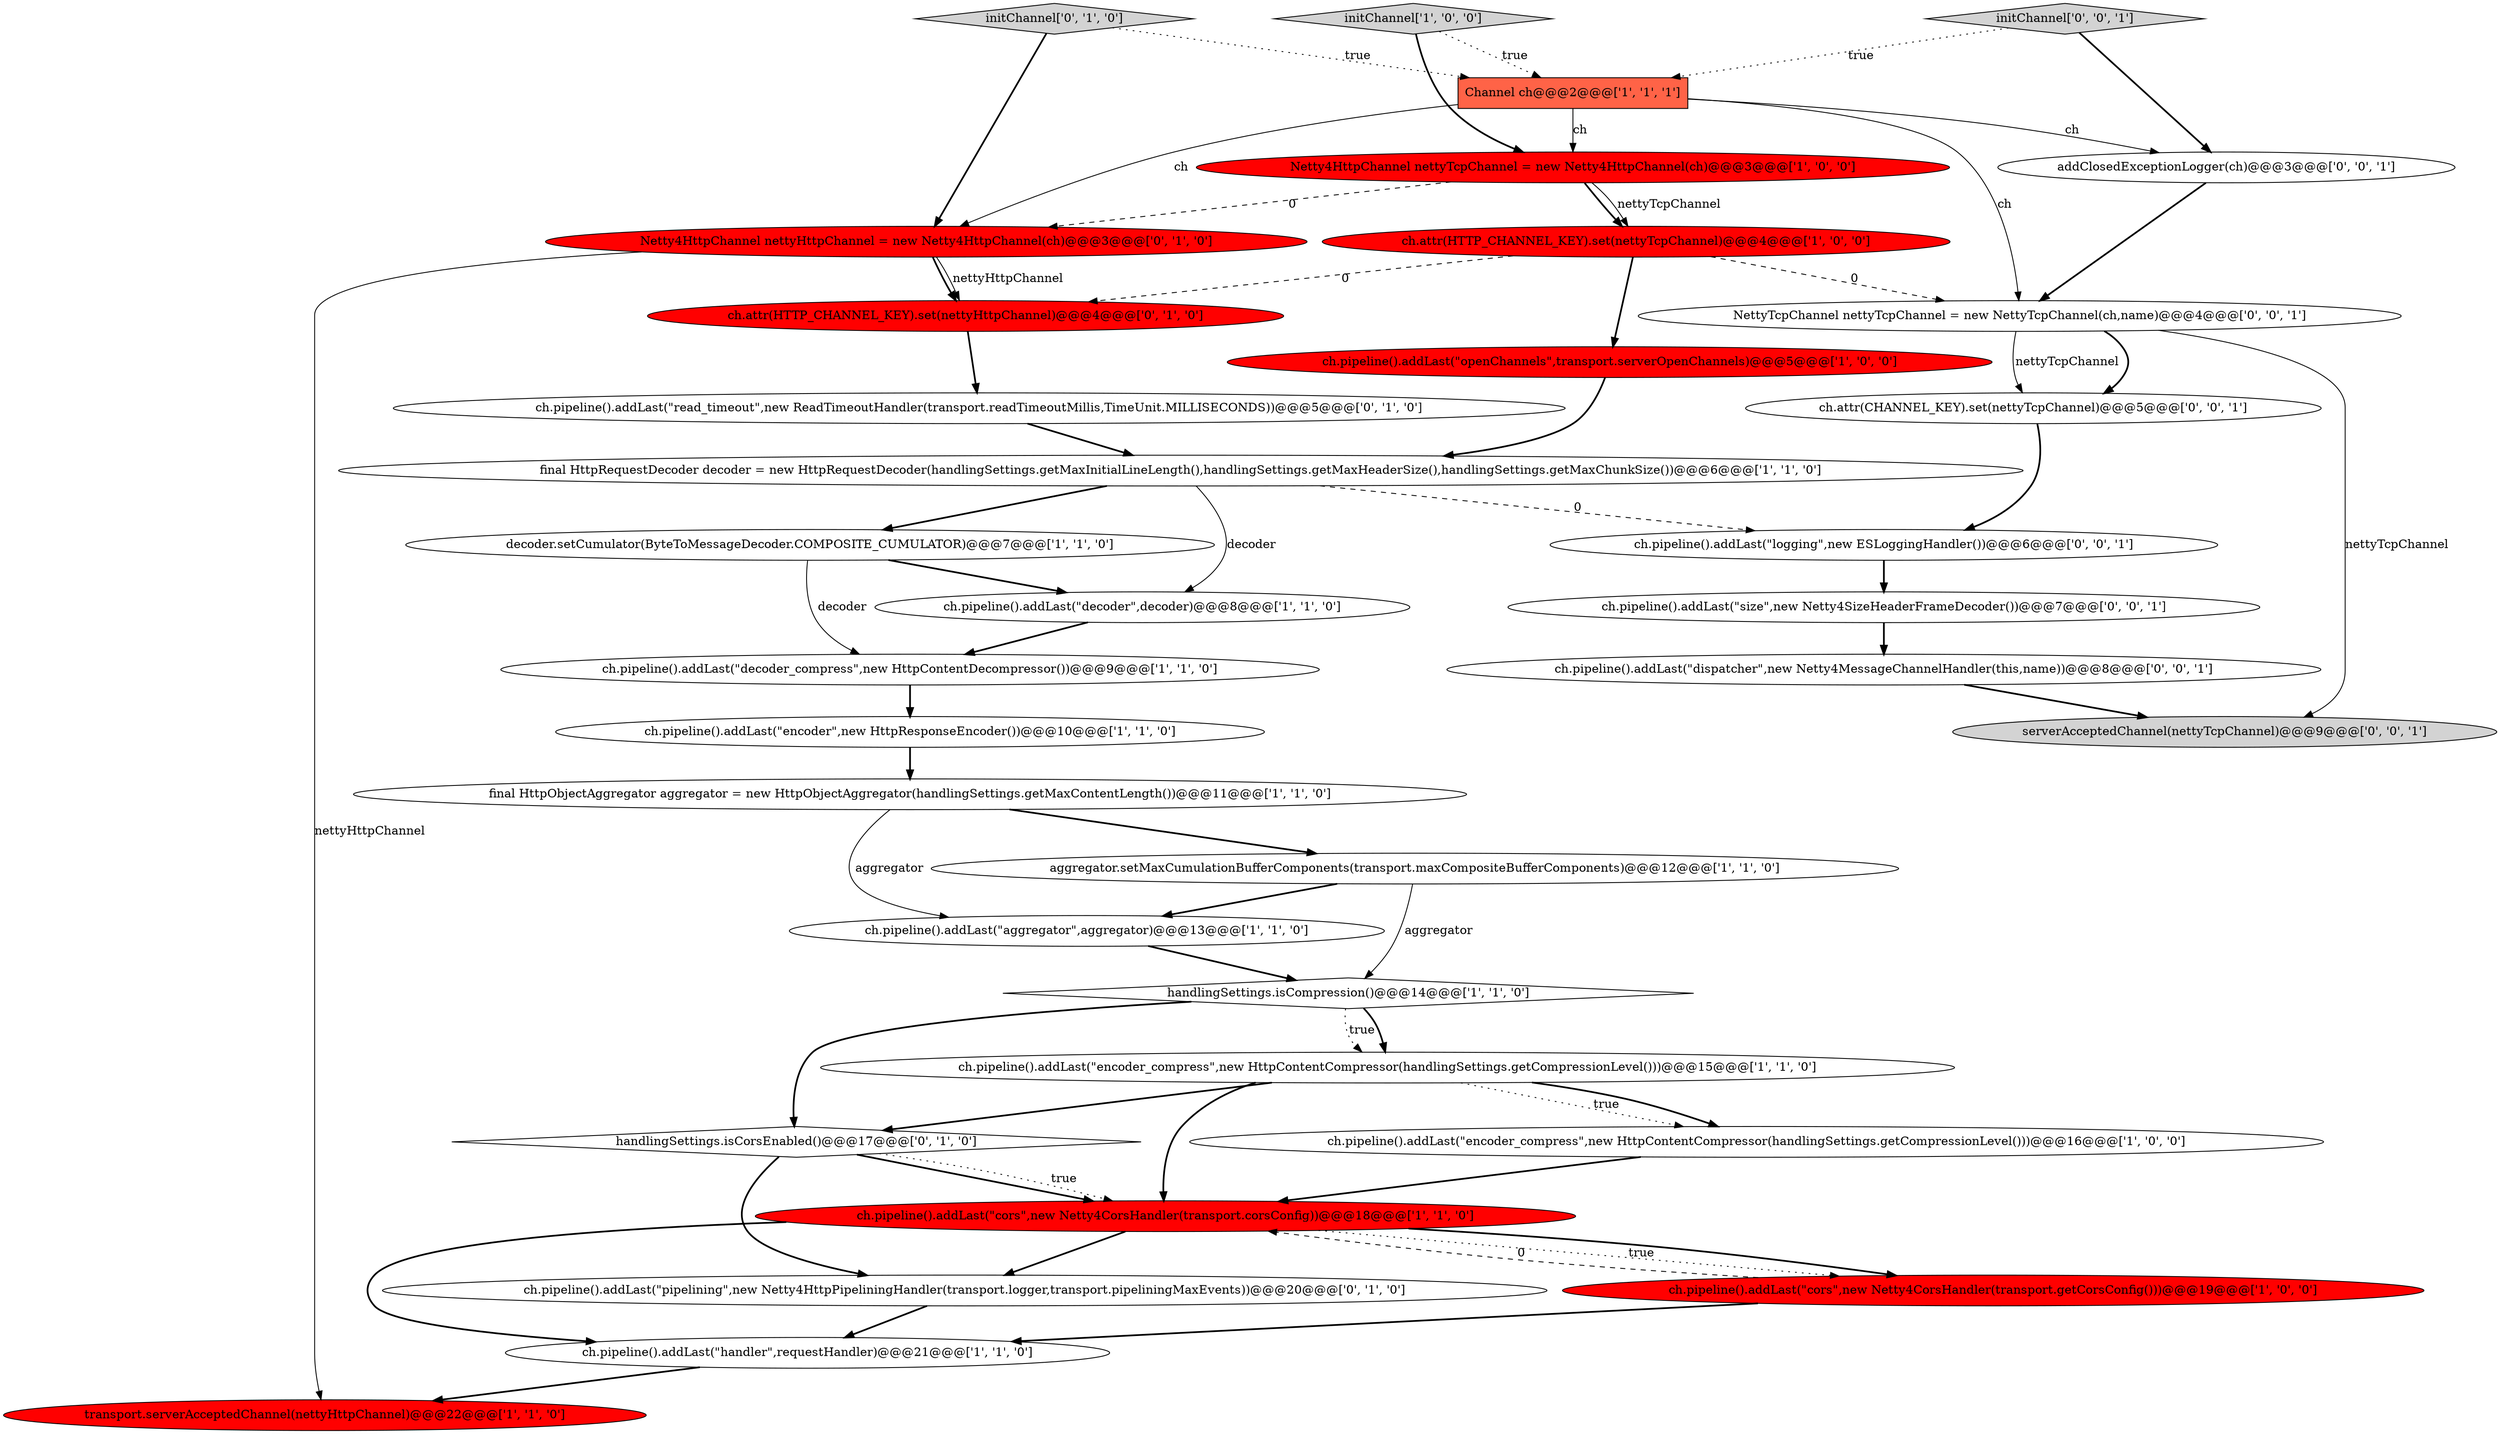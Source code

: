 digraph {
4 [style = filled, label = "ch.pipeline().addLast(\"cors\",new Netty4CorsHandler(transport.corsConfig))@@@18@@@['1', '1', '0']", fillcolor = red, shape = ellipse image = "AAA1AAABBB1BBB"];
23 [style = filled, label = "handlingSettings.isCorsEnabled()@@@17@@@['0', '1', '0']", fillcolor = white, shape = diamond image = "AAA0AAABBB2BBB"];
7 [style = filled, label = "ch.pipeline().addLast(\"aggregator\",aggregator)@@@13@@@['1', '1', '0']", fillcolor = white, shape = ellipse image = "AAA0AAABBB1BBB"];
26 [style = filled, label = "initChannel['0', '0', '1']", fillcolor = lightgray, shape = diamond image = "AAA0AAABBB3BBB"];
3 [style = filled, label = "ch.pipeline().addLast(\"decoder\",decoder)@@@8@@@['1', '1', '0']", fillcolor = white, shape = ellipse image = "AAA0AAABBB1BBB"];
25 [style = filled, label = "Netty4HttpChannel nettyHttpChannel = new Netty4HttpChannel(ch)@@@3@@@['0', '1', '0']", fillcolor = red, shape = ellipse image = "AAA1AAABBB2BBB"];
30 [style = filled, label = "serverAcceptedChannel(nettyTcpChannel)@@@9@@@['0', '0', '1']", fillcolor = lightgray, shape = ellipse image = "AAA0AAABBB3BBB"];
28 [style = filled, label = "ch.attr(CHANNEL_KEY).set(nettyTcpChannel)@@@5@@@['0', '0', '1']", fillcolor = white, shape = ellipse image = "AAA0AAABBB3BBB"];
5 [style = filled, label = "decoder.setCumulator(ByteToMessageDecoder.COMPOSITE_CUMULATOR)@@@7@@@['1', '1', '0']", fillcolor = white, shape = ellipse image = "AAA0AAABBB1BBB"];
9 [style = filled, label = "ch.pipeline().addLast(\"openChannels\",transport.serverOpenChannels)@@@5@@@['1', '0', '0']", fillcolor = red, shape = ellipse image = "AAA1AAABBB1BBB"];
6 [style = filled, label = "aggregator.setMaxCumulationBufferComponents(transport.maxCompositeBufferComponents)@@@12@@@['1', '1', '0']", fillcolor = white, shape = ellipse image = "AAA0AAABBB1BBB"];
31 [style = filled, label = "addClosedExceptionLogger(ch)@@@3@@@['0', '0', '1']", fillcolor = white, shape = ellipse image = "AAA0AAABBB3BBB"];
29 [style = filled, label = "ch.pipeline().addLast(\"dispatcher\",new Netty4MessageChannelHandler(this,name))@@@8@@@['0', '0', '1']", fillcolor = white, shape = ellipse image = "AAA0AAABBB3BBB"];
2 [style = filled, label = "Channel ch@@@2@@@['1', '1', '1']", fillcolor = tomato, shape = box image = "AAA0AAABBB1BBB"];
8 [style = filled, label = "handlingSettings.isCompression()@@@14@@@['1', '1', '0']", fillcolor = white, shape = diamond image = "AAA0AAABBB1BBB"];
21 [style = filled, label = "ch.attr(HTTP_CHANNEL_KEY).set(nettyHttpChannel)@@@4@@@['0', '1', '0']", fillcolor = red, shape = ellipse image = "AAA1AAABBB2BBB"];
32 [style = filled, label = "ch.pipeline().addLast(\"size\",new Netty4SizeHeaderFrameDecoder())@@@7@@@['0', '0', '1']", fillcolor = white, shape = ellipse image = "AAA0AAABBB3BBB"];
19 [style = filled, label = "ch.pipeline().addLast(\"encoder_compress\",new HttpContentCompressor(handlingSettings.getCompressionLevel()))@@@16@@@['1', '0', '0']", fillcolor = white, shape = ellipse image = "AAA0AAABBB1BBB"];
22 [style = filled, label = "initChannel['0', '1', '0']", fillcolor = lightgray, shape = diamond image = "AAA0AAABBB2BBB"];
14 [style = filled, label = "transport.serverAcceptedChannel(nettyHttpChannel)@@@22@@@['1', '1', '0']", fillcolor = red, shape = ellipse image = "AAA1AAABBB1BBB"];
10 [style = filled, label = "ch.pipeline().addLast(\"decoder_compress\",new HttpContentDecompressor())@@@9@@@['1', '1', '0']", fillcolor = white, shape = ellipse image = "AAA0AAABBB1BBB"];
11 [style = filled, label = "final HttpRequestDecoder decoder = new HttpRequestDecoder(handlingSettings.getMaxInitialLineLength(),handlingSettings.getMaxHeaderSize(),handlingSettings.getMaxChunkSize())@@@6@@@['1', '1', '0']", fillcolor = white, shape = ellipse image = "AAA0AAABBB1BBB"];
1 [style = filled, label = "ch.pipeline().addLast(\"handler\",requestHandler)@@@21@@@['1', '1', '0']", fillcolor = white, shape = ellipse image = "AAA0AAABBB1BBB"];
33 [style = filled, label = "NettyTcpChannel nettyTcpChannel = new NettyTcpChannel(ch,name)@@@4@@@['0', '0', '1']", fillcolor = white, shape = ellipse image = "AAA0AAABBB3BBB"];
17 [style = filled, label = "ch.attr(HTTP_CHANNEL_KEY).set(nettyTcpChannel)@@@4@@@['1', '0', '0']", fillcolor = red, shape = ellipse image = "AAA1AAABBB1BBB"];
16 [style = filled, label = "Netty4HttpChannel nettyTcpChannel = new Netty4HttpChannel(ch)@@@3@@@['1', '0', '0']", fillcolor = red, shape = ellipse image = "AAA1AAABBB1BBB"];
24 [style = filled, label = "ch.pipeline().addLast(\"read_timeout\",new ReadTimeoutHandler(transport.readTimeoutMillis,TimeUnit.MILLISECONDS))@@@5@@@['0', '1', '0']", fillcolor = white, shape = ellipse image = "AAA0AAABBB2BBB"];
13 [style = filled, label = "ch.pipeline().addLast(\"encoder_compress\",new HttpContentCompressor(handlingSettings.getCompressionLevel()))@@@15@@@['1', '1', '0']", fillcolor = white, shape = ellipse image = "AAA0AAABBB1BBB"];
12 [style = filled, label = "ch.pipeline().addLast(\"encoder\",new HttpResponseEncoder())@@@10@@@['1', '1', '0']", fillcolor = white, shape = ellipse image = "AAA0AAABBB1BBB"];
18 [style = filled, label = "ch.pipeline().addLast(\"cors\",new Netty4CorsHandler(transport.getCorsConfig()))@@@19@@@['1', '0', '0']", fillcolor = red, shape = ellipse image = "AAA1AAABBB1BBB"];
27 [style = filled, label = "ch.pipeline().addLast(\"logging\",new ESLoggingHandler())@@@6@@@['0', '0', '1']", fillcolor = white, shape = ellipse image = "AAA0AAABBB3BBB"];
15 [style = filled, label = "initChannel['1', '0', '0']", fillcolor = lightgray, shape = diamond image = "AAA0AAABBB1BBB"];
0 [style = filled, label = "final HttpObjectAggregator aggregator = new HttpObjectAggregator(handlingSettings.getMaxContentLength())@@@11@@@['1', '1', '0']", fillcolor = white, shape = ellipse image = "AAA0AAABBB1BBB"];
20 [style = filled, label = "ch.pipeline().addLast(\"pipelining\",new Netty4HttpPipeliningHandler(transport.logger,transport.pipeliningMaxEvents))@@@20@@@['0', '1', '0']", fillcolor = white, shape = ellipse image = "AAA0AAABBB2BBB"];
5->3 [style = bold, label=""];
22->25 [style = bold, label=""];
4->18 [style = dotted, label="true"];
23->20 [style = bold, label=""];
27->32 [style = bold, label=""];
9->11 [style = bold, label=""];
8->23 [style = bold, label=""];
29->30 [style = bold, label=""];
0->6 [style = bold, label=""];
26->2 [style = dotted, label="true"];
16->25 [style = dashed, label="0"];
2->25 [style = solid, label="ch"];
15->2 [style = dotted, label="true"];
17->9 [style = bold, label=""];
33->28 [style = bold, label=""];
18->4 [style = dashed, label="0"];
23->4 [style = bold, label=""];
13->19 [style = dotted, label="true"];
6->8 [style = solid, label="aggregator"];
4->18 [style = bold, label=""];
21->24 [style = bold, label=""];
17->33 [style = dashed, label="0"];
16->17 [style = bold, label=""];
20->1 [style = bold, label=""];
33->28 [style = solid, label="nettyTcpChannel"];
7->8 [style = bold, label=""];
15->16 [style = bold, label=""];
12->0 [style = bold, label=""];
17->21 [style = dashed, label="0"];
2->33 [style = solid, label="ch"];
11->3 [style = solid, label="decoder"];
22->2 [style = dotted, label="true"];
32->29 [style = bold, label=""];
3->10 [style = bold, label=""];
11->5 [style = bold, label=""];
13->19 [style = bold, label=""];
26->31 [style = bold, label=""];
23->4 [style = dotted, label="true"];
33->30 [style = solid, label="nettyTcpChannel"];
0->7 [style = solid, label="aggregator"];
18->1 [style = bold, label=""];
10->12 [style = bold, label=""];
24->11 [style = bold, label=""];
31->33 [style = bold, label=""];
2->16 [style = solid, label="ch"];
5->10 [style = solid, label="decoder"];
4->20 [style = bold, label=""];
13->23 [style = bold, label=""];
1->14 [style = bold, label=""];
4->1 [style = bold, label=""];
8->13 [style = dotted, label="true"];
2->31 [style = solid, label="ch"];
16->17 [style = solid, label="nettyTcpChannel"];
19->4 [style = bold, label=""];
28->27 [style = bold, label=""];
11->27 [style = dashed, label="0"];
6->7 [style = bold, label=""];
25->21 [style = solid, label="nettyHttpChannel"];
25->21 [style = bold, label=""];
25->14 [style = solid, label="nettyHttpChannel"];
8->13 [style = bold, label=""];
13->4 [style = bold, label=""];
}
